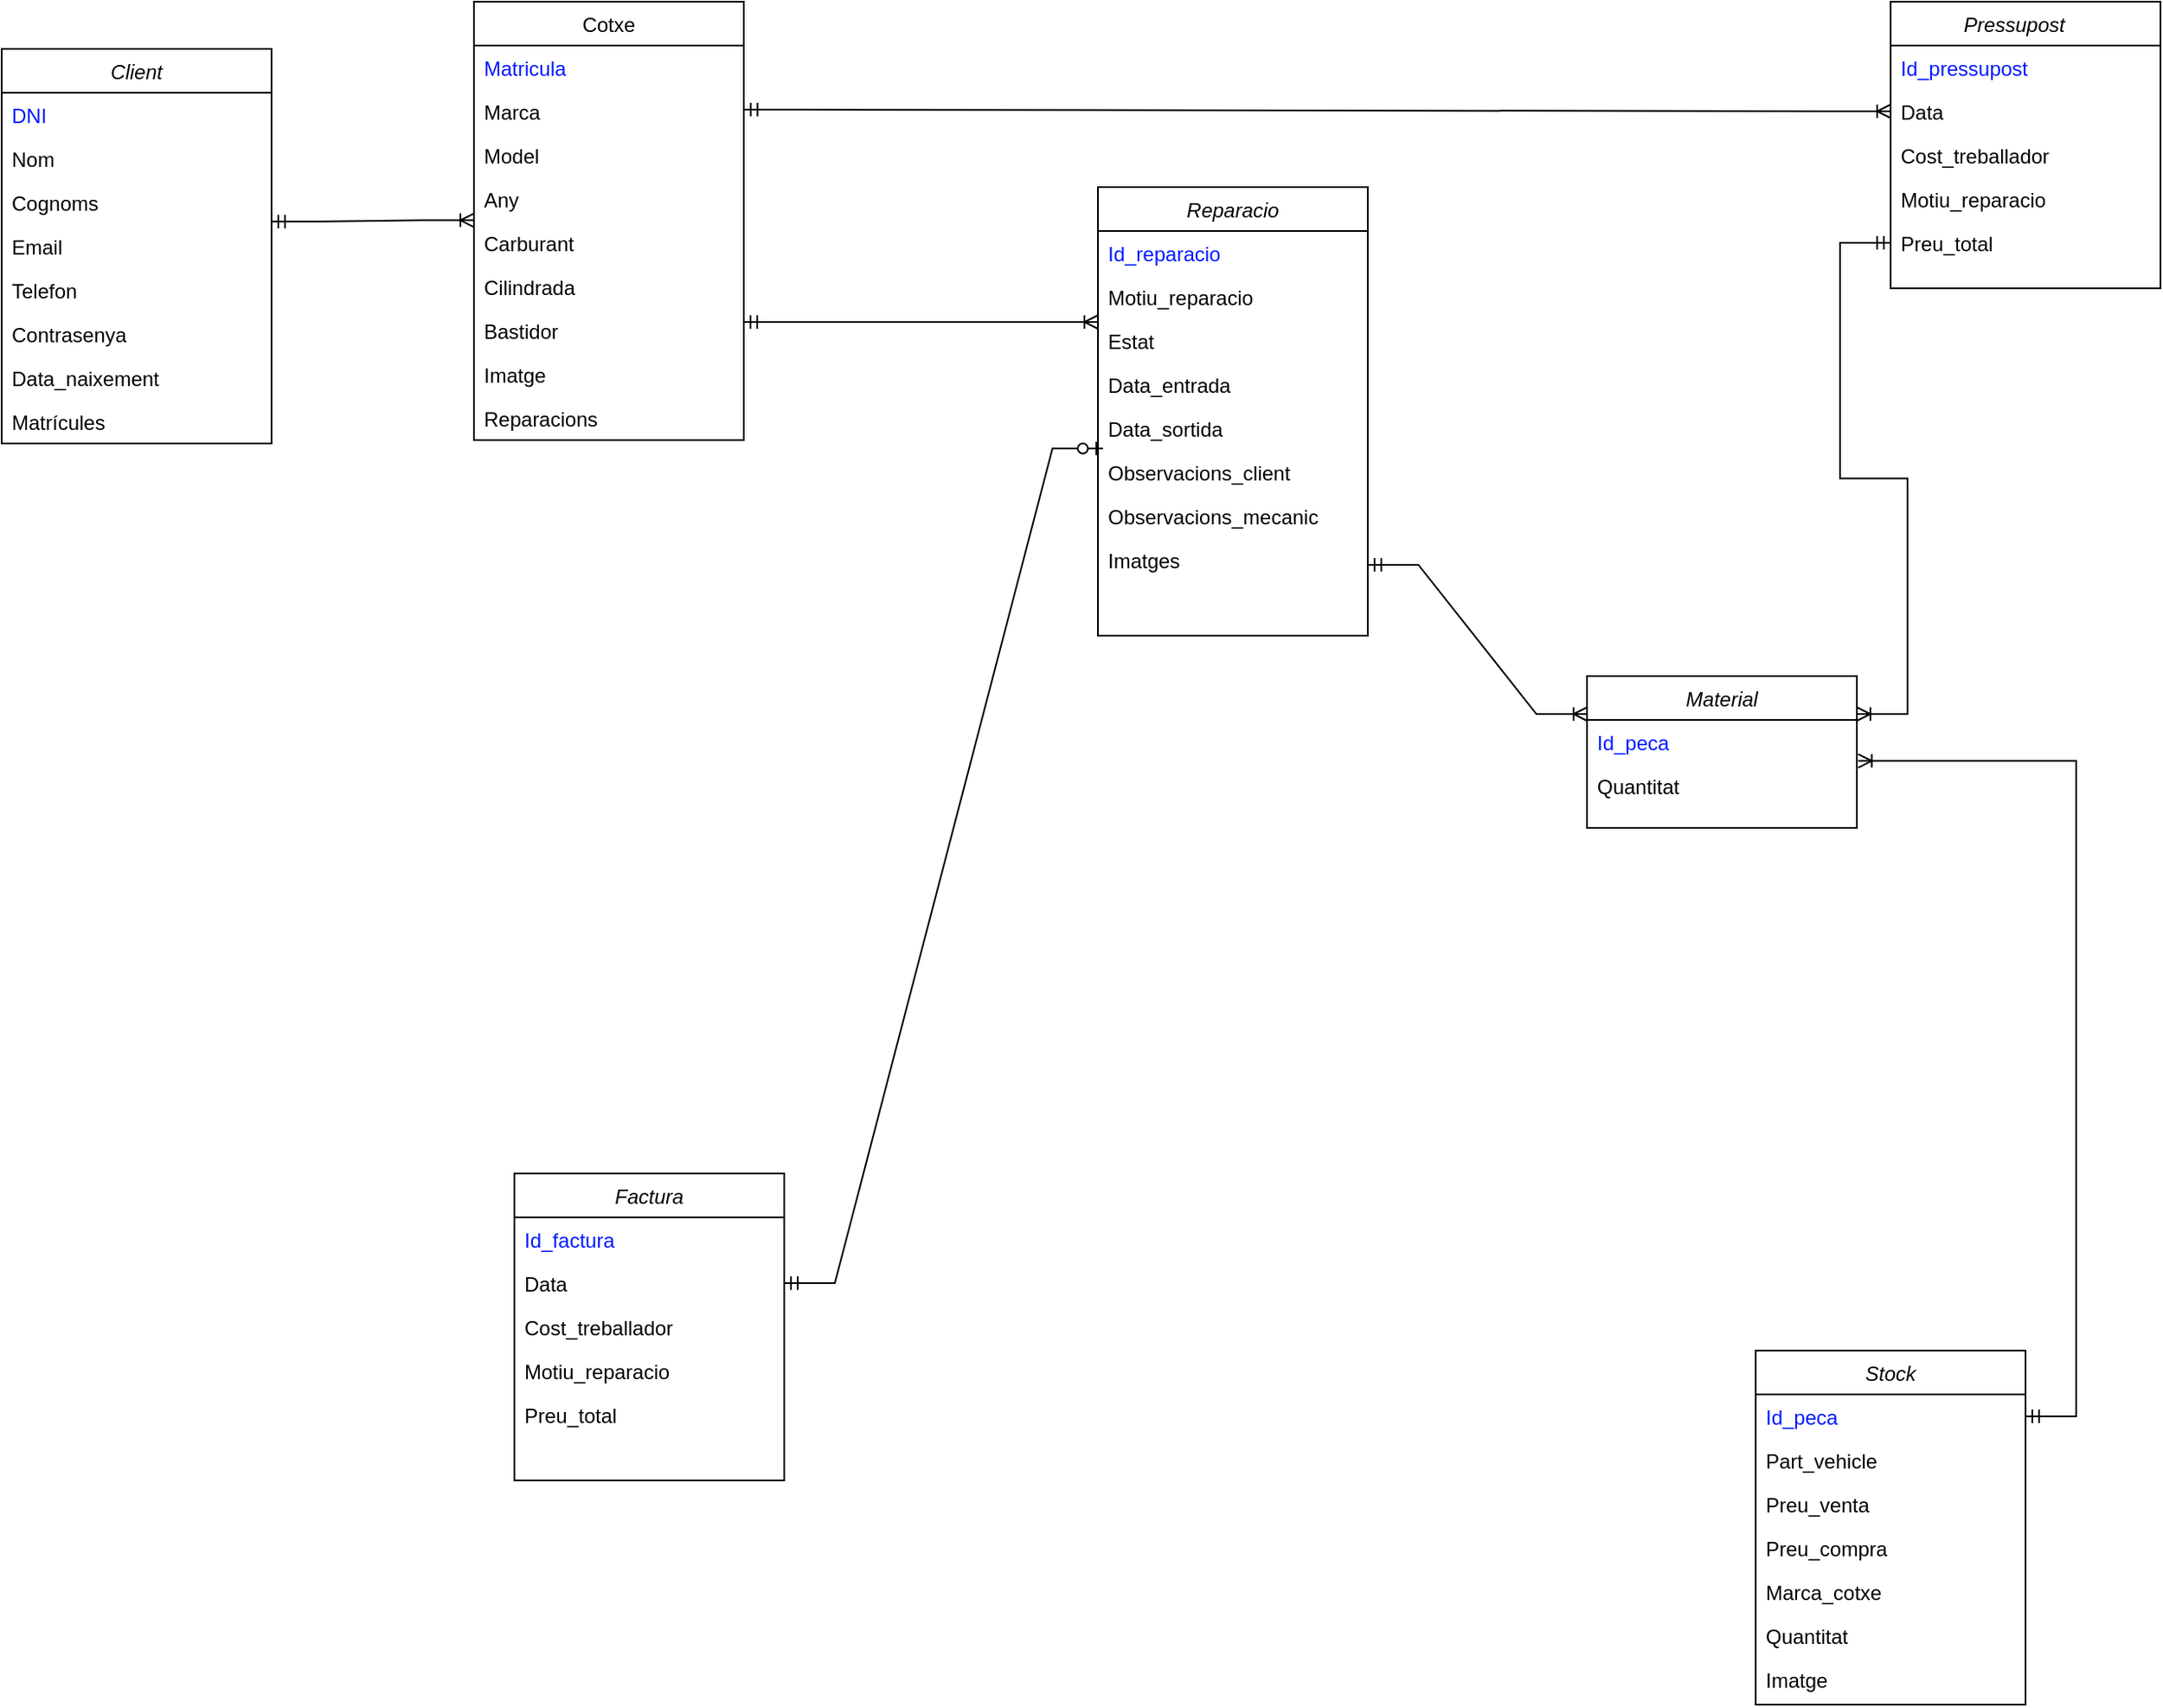 <mxfile version="26.1.3">
  <diagram id="C5RBs43oDa-KdzZeNtuy" name="Page-1">
    <mxGraphModel dx="1364" dy="795" grid="1" gridSize="10" guides="1" tooltips="1" connect="1" arrows="1" fold="1" page="1" pageScale="1" pageWidth="827" pageHeight="1169" math="0" shadow="0">
      <root>
        <mxCell id="WIyWlLk6GJQsqaUBKTNV-0" />
        <mxCell id="WIyWlLk6GJQsqaUBKTNV-1" parent="WIyWlLk6GJQsqaUBKTNV-0" />
        <mxCell id="zkfFHV4jXpPFQw0GAbJ--0" value="Client" style="swimlane;fontStyle=2;align=center;verticalAlign=top;childLayout=stackLayout;horizontal=1;startSize=26;horizontalStack=0;resizeParent=1;resizeLast=0;collapsible=1;marginBottom=0;rounded=0;shadow=0;strokeWidth=1;" parent="WIyWlLk6GJQsqaUBKTNV-1" vertex="1">
          <mxGeometry x="30" y="68" width="160" height="234" as="geometry">
            <mxRectangle x="230" y="140" width="160" height="26" as="alternateBounds" />
          </mxGeometry>
        </mxCell>
        <mxCell id="zkfFHV4jXpPFQw0GAbJ--1" value="DNI" style="text;align=left;verticalAlign=top;spacingLeft=4;spacingRight=4;overflow=hidden;rotatable=0;points=[[0,0.5],[1,0.5]];portConstraint=eastwest;fontColor=#0019FF;" parent="zkfFHV4jXpPFQw0GAbJ--0" vertex="1">
          <mxGeometry y="26" width="160" height="26" as="geometry" />
        </mxCell>
        <mxCell id="zkfFHV4jXpPFQw0GAbJ--2" value="Nom" style="text;align=left;verticalAlign=top;spacingLeft=4;spacingRight=4;overflow=hidden;rotatable=0;points=[[0,0.5],[1,0.5]];portConstraint=eastwest;rounded=0;shadow=0;html=0;" parent="zkfFHV4jXpPFQw0GAbJ--0" vertex="1">
          <mxGeometry y="52" width="160" height="26" as="geometry" />
        </mxCell>
        <mxCell id="zkfFHV4jXpPFQw0GAbJ--3" value="Cognoms" style="text;align=left;verticalAlign=top;spacingLeft=4;spacingRight=4;overflow=hidden;rotatable=0;points=[[0,0.5],[1,0.5]];portConstraint=eastwest;rounded=0;shadow=0;html=0;" parent="zkfFHV4jXpPFQw0GAbJ--0" vertex="1">
          <mxGeometry y="78" width="160" height="26" as="geometry" />
        </mxCell>
        <mxCell id="kk_KnP8FY8edetjL6T1r-1" value="Email" style="text;align=left;verticalAlign=top;spacingLeft=4;spacingRight=4;overflow=hidden;rotatable=0;points=[[0,0.5],[1,0.5]];portConstraint=eastwest;rounded=0;shadow=0;html=0;" parent="zkfFHV4jXpPFQw0GAbJ--0" vertex="1">
          <mxGeometry y="104" width="160" height="26" as="geometry" />
        </mxCell>
        <mxCell id="kk_KnP8FY8edetjL6T1r-2" value="Telefon" style="text;align=left;verticalAlign=top;spacingLeft=4;spacingRight=4;overflow=hidden;rotatable=0;points=[[0,0.5],[1,0.5]];portConstraint=eastwest;rounded=0;shadow=0;html=0;" parent="zkfFHV4jXpPFQw0GAbJ--0" vertex="1">
          <mxGeometry y="130" width="160" height="26" as="geometry" />
        </mxCell>
        <mxCell id="kk_KnP8FY8edetjL6T1r-3" value="Contrasenya" style="text;align=left;verticalAlign=top;spacingLeft=4;spacingRight=4;overflow=hidden;rotatable=0;points=[[0,0.5],[1,0.5]];portConstraint=eastwest;rounded=0;shadow=0;html=0;" parent="zkfFHV4jXpPFQw0GAbJ--0" vertex="1">
          <mxGeometry y="156" width="160" height="26" as="geometry" />
        </mxCell>
        <mxCell id="tGWm42ffMuF9oj1P_Umc-0" value="Data_naixement" style="text;align=left;verticalAlign=top;spacingLeft=4;spacingRight=4;overflow=hidden;rotatable=0;points=[[0,0.5],[1,0.5]];portConstraint=eastwest;rounded=0;shadow=0;html=0;" parent="zkfFHV4jXpPFQw0GAbJ--0" vertex="1">
          <mxGeometry y="182" width="160" height="26" as="geometry" />
        </mxCell>
        <mxCell id="tGWm42ffMuF9oj1P_Umc-1" value="Matrícules" style="text;align=left;verticalAlign=top;spacingLeft=4;spacingRight=4;overflow=hidden;rotatable=0;points=[[0,0.5],[1,0.5]];portConstraint=eastwest;rounded=0;shadow=0;html=0;" parent="zkfFHV4jXpPFQw0GAbJ--0" vertex="1">
          <mxGeometry y="208" width="160" height="26" as="geometry" />
        </mxCell>
        <mxCell id="zkfFHV4jXpPFQw0GAbJ--17" value="Cotxe" style="swimlane;fontStyle=0;align=center;verticalAlign=top;childLayout=stackLayout;horizontal=1;startSize=26;horizontalStack=0;resizeParent=1;resizeLast=0;collapsible=1;marginBottom=0;rounded=0;shadow=0;strokeWidth=1;" parent="WIyWlLk6GJQsqaUBKTNV-1" vertex="1">
          <mxGeometry x="310" y="40" width="160" height="260" as="geometry">
            <mxRectangle x="550" y="140" width="160" height="26" as="alternateBounds" />
          </mxGeometry>
        </mxCell>
        <mxCell id="zkfFHV4jXpPFQw0GAbJ--18" value="Matricula" style="text;align=left;verticalAlign=top;spacingLeft=4;spacingRight=4;overflow=hidden;rotatable=0;points=[[0,0.5],[1,0.5]];portConstraint=eastwest;fontColor=#0019FF;" parent="zkfFHV4jXpPFQw0GAbJ--17" vertex="1">
          <mxGeometry y="26" width="160" height="26" as="geometry" />
        </mxCell>
        <mxCell id="zkfFHV4jXpPFQw0GAbJ--19" value="Marca" style="text;align=left;verticalAlign=top;spacingLeft=4;spacingRight=4;overflow=hidden;rotatable=0;points=[[0,0.5],[1,0.5]];portConstraint=eastwest;rounded=0;shadow=0;html=0;" parent="zkfFHV4jXpPFQw0GAbJ--17" vertex="1">
          <mxGeometry y="52" width="160" height="26" as="geometry" />
        </mxCell>
        <mxCell id="zkfFHV4jXpPFQw0GAbJ--20" value="Model" style="text;align=left;verticalAlign=top;spacingLeft=4;spacingRight=4;overflow=hidden;rotatable=0;points=[[0,0.5],[1,0.5]];portConstraint=eastwest;rounded=0;shadow=0;html=0;" parent="zkfFHV4jXpPFQw0GAbJ--17" vertex="1">
          <mxGeometry y="78" width="160" height="26" as="geometry" />
        </mxCell>
        <mxCell id="zkfFHV4jXpPFQw0GAbJ--21" value="Any" style="text;align=left;verticalAlign=top;spacingLeft=4;spacingRight=4;overflow=hidden;rotatable=0;points=[[0,0.5],[1,0.5]];portConstraint=eastwest;rounded=0;shadow=0;html=0;" parent="zkfFHV4jXpPFQw0GAbJ--17" vertex="1">
          <mxGeometry y="104" width="160" height="26" as="geometry" />
        </mxCell>
        <mxCell id="zkfFHV4jXpPFQw0GAbJ--22" value="Carburant" style="text;align=left;verticalAlign=top;spacingLeft=4;spacingRight=4;overflow=hidden;rotatable=0;points=[[0,0.5],[1,0.5]];portConstraint=eastwest;rounded=0;shadow=0;html=0;" parent="zkfFHV4jXpPFQw0GAbJ--17" vertex="1">
          <mxGeometry y="130" width="160" height="26" as="geometry" />
        </mxCell>
        <mxCell id="kk_KnP8FY8edetjL6T1r-5" value="Cilindrada" style="text;align=left;verticalAlign=top;spacingLeft=4;spacingRight=4;overflow=hidden;rotatable=0;points=[[0,0.5],[1,0.5]];portConstraint=eastwest;rounded=0;shadow=0;html=0;" parent="zkfFHV4jXpPFQw0GAbJ--17" vertex="1">
          <mxGeometry y="156" width="160" height="26" as="geometry" />
        </mxCell>
        <mxCell id="kk_KnP8FY8edetjL6T1r-6" value="Bastidor" style="text;align=left;verticalAlign=top;spacingLeft=4;spacingRight=4;overflow=hidden;rotatable=0;points=[[0,0.5],[1,0.5]];portConstraint=eastwest;rounded=0;shadow=0;html=0;" parent="zkfFHV4jXpPFQw0GAbJ--17" vertex="1">
          <mxGeometry y="182" width="160" height="26" as="geometry" />
        </mxCell>
        <mxCell id="kk_KnP8FY8edetjL6T1r-7" value="Imatge" style="text;align=left;verticalAlign=top;spacingLeft=4;spacingRight=4;overflow=hidden;rotatable=0;points=[[0,0.5],[1,0.5]];portConstraint=eastwest;rounded=0;shadow=0;html=0;" parent="zkfFHV4jXpPFQw0GAbJ--17" vertex="1">
          <mxGeometry y="208" width="160" height="26" as="geometry" />
        </mxCell>
        <mxCell id="kk_KnP8FY8edetjL6T1r-83" value="Reparacions" style="text;align=left;verticalAlign=top;spacingLeft=4;spacingRight=4;overflow=hidden;rotatable=0;points=[[0,0.5],[1,0.5]];portConstraint=eastwest;rounded=0;shadow=0;html=0;" parent="zkfFHV4jXpPFQw0GAbJ--17" vertex="1">
          <mxGeometry y="234" width="160" height="26" as="geometry" />
        </mxCell>
        <mxCell id="kk_KnP8FY8edetjL6T1r-8" value="Reparacio" style="swimlane;fontStyle=2;align=center;verticalAlign=top;childLayout=stackLayout;horizontal=1;startSize=26;horizontalStack=0;resizeParent=1;resizeLast=0;collapsible=1;marginBottom=0;rounded=0;shadow=0;strokeWidth=1;" parent="WIyWlLk6GJQsqaUBKTNV-1" vertex="1">
          <mxGeometry x="680" y="150" width="160" height="266" as="geometry">
            <mxRectangle x="230" y="140" width="160" height="26" as="alternateBounds" />
          </mxGeometry>
        </mxCell>
        <mxCell id="kk_KnP8FY8edetjL6T1r-11" value="Id_reparacio" style="text;align=left;verticalAlign=top;spacingLeft=4;spacingRight=4;overflow=hidden;rotatable=0;points=[[0,0.5],[1,0.5]];portConstraint=eastwest;rounded=0;shadow=0;html=0;fontColor=#0019FF;" parent="kk_KnP8FY8edetjL6T1r-8" vertex="1">
          <mxGeometry y="26" width="160" height="26" as="geometry" />
        </mxCell>
        <mxCell id="kk_KnP8FY8edetjL6T1r-47" value="Motiu_reparacio" style="text;align=left;verticalAlign=top;spacingLeft=4;spacingRight=4;overflow=hidden;rotatable=0;points=[[0,0.5],[1,0.5]];portConstraint=eastwest;rounded=0;shadow=0;html=0;" parent="kk_KnP8FY8edetjL6T1r-8" vertex="1">
          <mxGeometry y="52" width="160" height="26" as="geometry" />
        </mxCell>
        <mxCell id="kk_KnP8FY8edetjL6T1r-16" value="Estat" style="text;align=left;verticalAlign=top;spacingLeft=4;spacingRight=4;overflow=hidden;rotatable=0;points=[[0,0.5],[1,0.5]];portConstraint=eastwest;rounded=0;shadow=0;html=0;" parent="kk_KnP8FY8edetjL6T1r-8" vertex="1">
          <mxGeometry y="78" width="160" height="26" as="geometry" />
        </mxCell>
        <mxCell id="kk_KnP8FY8edetjL6T1r-17" value="Data_entrada" style="text;align=left;verticalAlign=top;spacingLeft=4;spacingRight=4;overflow=hidden;rotatable=0;points=[[0,0.5],[1,0.5]];portConstraint=eastwest;rounded=0;shadow=0;html=0;" parent="kk_KnP8FY8edetjL6T1r-8" vertex="1">
          <mxGeometry y="104" width="160" height="26" as="geometry" />
        </mxCell>
        <mxCell id="kk_KnP8FY8edetjL6T1r-18" value="Data_sortida" style="text;align=left;verticalAlign=top;spacingLeft=4;spacingRight=4;overflow=hidden;rotatable=0;points=[[0,0.5],[1,0.5]];portConstraint=eastwest;rounded=0;shadow=0;html=0;" parent="kk_KnP8FY8edetjL6T1r-8" vertex="1">
          <mxGeometry y="130" width="160" height="26" as="geometry" />
        </mxCell>
        <mxCell id="kk_KnP8FY8edetjL6T1r-19" value="Observacions_client" style="text;align=left;verticalAlign=top;spacingLeft=4;spacingRight=4;overflow=hidden;rotatable=0;points=[[0,0.5],[1,0.5]];portConstraint=eastwest;rounded=0;shadow=0;html=0;" parent="kk_KnP8FY8edetjL6T1r-8" vertex="1">
          <mxGeometry y="156" width="160" height="26" as="geometry" />
        </mxCell>
        <mxCell id="kk_KnP8FY8edetjL6T1r-20" value="Observacions_mecanic" style="text;align=left;verticalAlign=top;spacingLeft=4;spacingRight=4;overflow=hidden;rotatable=0;points=[[0,0.5],[1,0.5]];portConstraint=eastwest;rounded=0;shadow=0;html=0;" parent="kk_KnP8FY8edetjL6T1r-8" vertex="1">
          <mxGeometry y="182" width="160" height="26" as="geometry" />
        </mxCell>
        <mxCell id="kk_KnP8FY8edetjL6T1r-34" value="Imatges" style="text;align=left;verticalAlign=top;spacingLeft=4;spacingRight=4;overflow=hidden;rotatable=0;points=[[0,0.5],[1,0.5]];portConstraint=eastwest;rounded=0;shadow=0;html=0;" parent="kk_KnP8FY8edetjL6T1r-8" vertex="1">
          <mxGeometry y="208" width="160" height="32" as="geometry" />
        </mxCell>
        <mxCell id="kk_KnP8FY8edetjL6T1r-23" value="Pressupost    " style="swimlane;fontStyle=2;align=center;verticalAlign=top;childLayout=stackLayout;horizontal=1;startSize=26;horizontalStack=0;resizeParent=1;resizeLast=0;collapsible=1;marginBottom=0;rounded=0;shadow=0;strokeWidth=1;" parent="WIyWlLk6GJQsqaUBKTNV-1" vertex="1">
          <mxGeometry x="1150" y="40" width="160" height="170" as="geometry">
            <mxRectangle x="230" y="140" width="160" height="26" as="alternateBounds" />
          </mxGeometry>
        </mxCell>
        <mxCell id="kk_KnP8FY8edetjL6T1r-24" value="Id_pressupost" style="text;align=left;verticalAlign=top;spacingLeft=4;spacingRight=4;overflow=hidden;rotatable=0;points=[[0,0.5],[1,0.5]];portConstraint=eastwest;rounded=0;shadow=0;html=0;fontColor=#0019FF;" parent="kk_KnP8FY8edetjL6T1r-23" vertex="1">
          <mxGeometry y="26" width="160" height="26" as="geometry" />
        </mxCell>
        <mxCell id="kk_KnP8FY8edetjL6T1r-49" value="Data" style="text;align=left;verticalAlign=top;spacingLeft=4;spacingRight=4;overflow=hidden;rotatable=0;points=[[0,0.5],[1,0.5]];portConstraint=eastwest;rounded=0;shadow=0;html=0;" parent="kk_KnP8FY8edetjL6T1r-23" vertex="1">
          <mxGeometry y="52" width="160" height="26" as="geometry" />
        </mxCell>
        <mxCell id="kk_KnP8FY8edetjL6T1r-44" value="Cost_treballador" style="text;align=left;verticalAlign=top;spacingLeft=4;spacingRight=4;overflow=hidden;rotatable=0;points=[[0,0.5],[1,0.5]];portConstraint=eastwest;rounded=0;shadow=0;html=0;" parent="kk_KnP8FY8edetjL6T1r-23" vertex="1">
          <mxGeometry y="78" width="160" height="26" as="geometry" />
        </mxCell>
        <mxCell id="kk_KnP8FY8edetjL6T1r-45" value="Motiu_reparacio" style="text;align=left;verticalAlign=top;spacingLeft=4;spacingRight=4;overflow=hidden;rotatable=0;points=[[0,0.5],[1,0.5]];portConstraint=eastwest;rounded=0;shadow=0;html=0;" parent="kk_KnP8FY8edetjL6T1r-23" vertex="1">
          <mxGeometry y="104" width="160" height="26" as="geometry" />
        </mxCell>
        <mxCell id="kk_KnP8FY8edetjL6T1r-48" value="Preu_total" style="text;align=left;verticalAlign=top;spacingLeft=4;spacingRight=4;overflow=hidden;rotatable=0;points=[[0,0.5],[1,0.5]];portConstraint=eastwest;rounded=0;shadow=0;html=0;" parent="kk_KnP8FY8edetjL6T1r-23" vertex="1">
          <mxGeometry y="130" width="160" height="26" as="geometry" />
        </mxCell>
        <mxCell id="kk_KnP8FY8edetjL6T1r-35" value="Material" style="swimlane;fontStyle=2;align=center;verticalAlign=top;childLayout=stackLayout;horizontal=1;startSize=26;horizontalStack=0;resizeParent=1;resizeLast=0;collapsible=1;marginBottom=0;rounded=0;shadow=0;strokeWidth=1;" parent="WIyWlLk6GJQsqaUBKTNV-1" vertex="1">
          <mxGeometry x="970" y="440" width="160" height="90" as="geometry">
            <mxRectangle x="230" y="140" width="160" height="26" as="alternateBounds" />
          </mxGeometry>
        </mxCell>
        <mxCell id="kk_KnP8FY8edetjL6T1r-36" value="Id_peca        " style="text;align=left;verticalAlign=top;spacingLeft=4;spacingRight=4;overflow=hidden;rotatable=0;points=[[0,0.5],[1,0.5]];portConstraint=eastwest;rounded=0;shadow=0;html=0;fontColor=#0019FF;" parent="kk_KnP8FY8edetjL6T1r-35" vertex="1">
          <mxGeometry y="26" width="160" height="26" as="geometry" />
        </mxCell>
        <mxCell id="kk_KnP8FY8edetjL6T1r-41" value="Quantitat" style="text;align=left;verticalAlign=top;spacingLeft=4;spacingRight=4;overflow=hidden;rotatable=0;points=[[0,0.5],[1,0.5]];portConstraint=eastwest;rounded=0;shadow=0;html=0;" parent="kk_KnP8FY8edetjL6T1r-35" vertex="1">
          <mxGeometry y="52" width="160" height="26" as="geometry" />
        </mxCell>
        <mxCell id="kk_KnP8FY8edetjL6T1r-50" value="Factura" style="swimlane;fontStyle=2;align=center;verticalAlign=top;childLayout=stackLayout;horizontal=1;startSize=26;horizontalStack=0;resizeParent=1;resizeLast=0;collapsible=1;marginBottom=0;rounded=0;shadow=0;strokeWidth=1;" parent="WIyWlLk6GJQsqaUBKTNV-1" vertex="1">
          <mxGeometry x="334" y="735" width="160" height="182" as="geometry">
            <mxRectangle x="230" y="140" width="160" height="26" as="alternateBounds" />
          </mxGeometry>
        </mxCell>
        <mxCell id="kk_KnP8FY8edetjL6T1r-51" value="Id_factura" style="text;align=left;verticalAlign=top;spacingLeft=4;spacingRight=4;overflow=hidden;rotatable=0;points=[[0,0.5],[1,0.5]];portConstraint=eastwest;rounded=0;shadow=0;html=0;fontColor=#0019FF;" parent="kk_KnP8FY8edetjL6T1r-50" vertex="1">
          <mxGeometry y="26" width="160" height="26" as="geometry" />
        </mxCell>
        <mxCell id="kk_KnP8FY8edetjL6T1r-55" value="Data" style="text;align=left;verticalAlign=top;spacingLeft=4;spacingRight=4;overflow=hidden;rotatable=0;points=[[0,0.5],[1,0.5]];portConstraint=eastwest;rounded=0;shadow=0;html=0;" parent="kk_KnP8FY8edetjL6T1r-50" vertex="1">
          <mxGeometry y="52" width="160" height="26" as="geometry" />
        </mxCell>
        <mxCell id="kk_KnP8FY8edetjL6T1r-56" value="Cost_treballador" style="text;align=left;verticalAlign=top;spacingLeft=4;spacingRight=4;overflow=hidden;rotatable=0;points=[[0,0.5],[1,0.5]];portConstraint=eastwest;rounded=0;shadow=0;html=0;" parent="kk_KnP8FY8edetjL6T1r-50" vertex="1">
          <mxGeometry y="78" width="160" height="26" as="geometry" />
        </mxCell>
        <mxCell id="kk_KnP8FY8edetjL6T1r-57" value="Motiu_reparacio" style="text;align=left;verticalAlign=top;spacingLeft=4;spacingRight=4;overflow=hidden;rotatable=0;points=[[0,0.5],[1,0.5]];portConstraint=eastwest;rounded=0;shadow=0;html=0;" parent="kk_KnP8FY8edetjL6T1r-50" vertex="1">
          <mxGeometry y="104" width="160" height="26" as="geometry" />
        </mxCell>
        <mxCell id="kk_KnP8FY8edetjL6T1r-58" value="Preu_total" style="text;align=left;verticalAlign=top;spacingLeft=4;spacingRight=4;overflow=hidden;rotatable=0;points=[[0,0.5],[1,0.5]];portConstraint=eastwest;rounded=0;shadow=0;html=0;" parent="kk_KnP8FY8edetjL6T1r-50" vertex="1">
          <mxGeometry y="130" width="160" height="26" as="geometry" />
        </mxCell>
        <mxCell id="tGWm42ffMuF9oj1P_Umc-2" value="Stock" style="swimlane;fontStyle=2;align=center;verticalAlign=top;childLayout=stackLayout;horizontal=1;startSize=26;horizontalStack=0;resizeParent=1;resizeLast=0;collapsible=1;marginBottom=0;rounded=0;shadow=0;strokeWidth=1;" parent="WIyWlLk6GJQsqaUBKTNV-1" vertex="1">
          <mxGeometry x="1070" y="840" width="160" height="210" as="geometry">
            <mxRectangle x="230" y="140" width="160" height="26" as="alternateBounds" />
          </mxGeometry>
        </mxCell>
        <mxCell id="tGWm42ffMuF9oj1P_Umc-3" value="Id_peca        " style="text;align=left;verticalAlign=top;spacingLeft=4;spacingRight=4;overflow=hidden;rotatable=0;points=[[0,0.5],[1,0.5]];portConstraint=eastwest;rounded=0;shadow=0;html=0;fontColor=#0019FF;" parent="tGWm42ffMuF9oj1P_Umc-2" vertex="1">
          <mxGeometry y="26" width="160" height="26" as="geometry" />
        </mxCell>
        <mxCell id="tGWm42ffMuF9oj1P_Umc-4" value="Part_vehicle" style="text;align=left;verticalAlign=top;spacingLeft=4;spacingRight=4;overflow=hidden;rotatable=0;points=[[0,0.5],[1,0.5]];portConstraint=eastwest;rounded=0;shadow=0;html=0;" parent="tGWm42ffMuF9oj1P_Umc-2" vertex="1">
          <mxGeometry y="52" width="160" height="26" as="geometry" />
        </mxCell>
        <mxCell id="tGWm42ffMuF9oj1P_Umc-5" value="Preu_venta" style="text;align=left;verticalAlign=top;spacingLeft=4;spacingRight=4;overflow=hidden;rotatable=0;points=[[0,0.5],[1,0.5]];portConstraint=eastwest;rounded=0;shadow=0;html=0;" parent="tGWm42ffMuF9oj1P_Umc-2" vertex="1">
          <mxGeometry y="78" width="160" height="26" as="geometry" />
        </mxCell>
        <mxCell id="tGWm42ffMuF9oj1P_Umc-10" value="Preu_compra" style="text;align=left;verticalAlign=top;spacingLeft=4;spacingRight=4;overflow=hidden;rotatable=0;points=[[0,0.5],[1,0.5]];portConstraint=eastwest;rounded=0;shadow=0;html=0;" parent="tGWm42ffMuF9oj1P_Umc-2" vertex="1">
          <mxGeometry y="104" width="160" height="26" as="geometry" />
        </mxCell>
        <mxCell id="tGWm42ffMuF9oj1P_Umc-6" value="Marca_cotxe" style="text;align=left;verticalAlign=top;spacingLeft=4;spacingRight=4;overflow=hidden;rotatable=0;points=[[0,0.5],[1,0.5]];portConstraint=eastwest;rounded=0;shadow=0;html=0;" parent="tGWm42ffMuF9oj1P_Umc-2" vertex="1">
          <mxGeometry y="130" width="160" height="26" as="geometry" />
        </mxCell>
        <mxCell id="tGWm42ffMuF9oj1P_Umc-8" value="Quantitat" style="text;align=left;verticalAlign=top;spacingLeft=4;spacingRight=4;overflow=hidden;rotatable=0;points=[[0,0.5],[1,0.5]];portConstraint=eastwest;rounded=0;shadow=0;html=0;" parent="tGWm42ffMuF9oj1P_Umc-2" vertex="1">
          <mxGeometry y="156" width="160" height="26" as="geometry" />
        </mxCell>
        <mxCell id="tGWm42ffMuF9oj1P_Umc-9" value="Imatge" style="text;align=left;verticalAlign=top;spacingLeft=4;spacingRight=4;overflow=hidden;rotatable=0;points=[[0,0.5],[1,0.5]];portConstraint=eastwest;rounded=0;shadow=0;html=0;" parent="tGWm42ffMuF9oj1P_Umc-2" vertex="1">
          <mxGeometry y="182" width="160" height="26" as="geometry" />
        </mxCell>
        <mxCell id="tGWm42ffMuF9oj1P_Umc-28" value="" style="edgeStyle=entityRelationEdgeStyle;fontSize=12;html=1;endArrow=ERoneToMany;startArrow=ERmandOne;rounded=0;exitX=1;exitY=0.779;exitDx=0;exitDy=0;exitPerimeter=0;entryX=0;entryY=0.828;entryDx=0;entryDy=0;entryPerimeter=0;" parent="WIyWlLk6GJQsqaUBKTNV-1" edge="1">
          <mxGeometry width="100" height="100" relative="1" as="geometry">
            <mxPoint x="190" y="170.364" as="sourcePoint" />
            <mxPoint x="310" y="169.638" as="targetPoint" />
          </mxGeometry>
        </mxCell>
        <mxCell id="tGWm42ffMuF9oj1P_Umc-29" value="" style="edgeStyle=entityRelationEdgeStyle;fontSize=12;html=1;endArrow=ERoneToMany;startArrow=ERmandOne;rounded=0;exitX=1.001;exitY=0.463;exitDx=0;exitDy=0;exitPerimeter=0;entryX=0;entryY=0.5;entryDx=0;entryDy=0;" parent="WIyWlLk6GJQsqaUBKTNV-1" source="zkfFHV4jXpPFQw0GAbJ--19" target="kk_KnP8FY8edetjL6T1r-49" edge="1">
          <mxGeometry width="100" height="100" relative="1" as="geometry">
            <mxPoint x="600" y="110.724" as="sourcePoint" />
            <mxPoint x="720" y="109.998" as="targetPoint" />
          </mxGeometry>
        </mxCell>
        <mxCell id="tGWm42ffMuF9oj1P_Umc-30" value="" style="edgeStyle=entityRelationEdgeStyle;fontSize=12;html=1;endArrow=ERoneToMany;startArrow=ERmandOne;rounded=0;exitX=1.001;exitY=0.463;exitDx=0;exitDy=0;exitPerimeter=0;" parent="WIyWlLk6GJQsqaUBKTNV-1" edge="1">
          <mxGeometry width="100" height="100" relative="1" as="geometry">
            <mxPoint x="470" y="230" as="sourcePoint" />
            <mxPoint x="680" y="230" as="targetPoint" />
          </mxGeometry>
        </mxCell>
        <mxCell id="tGWm42ffMuF9oj1P_Umc-31" value="" style="edgeStyle=entityRelationEdgeStyle;fontSize=12;html=1;endArrow=ERoneToMany;startArrow=ERmandOne;rounded=0;entryX=1;entryY=0.25;entryDx=0;entryDy=0;exitX=0;exitY=0.5;exitDx=0;exitDy=0;" parent="WIyWlLk6GJQsqaUBKTNV-1" source="kk_KnP8FY8edetjL6T1r-48" target="kk_KnP8FY8edetjL6T1r-35" edge="1">
          <mxGeometry width="100" height="100" relative="1" as="geometry">
            <mxPoint x="1210" y="260" as="sourcePoint" />
            <mxPoint x="1150" y="280" as="targetPoint" />
          </mxGeometry>
        </mxCell>
        <mxCell id="tGWm42ffMuF9oj1P_Umc-33" value="" style="edgeStyle=entityRelationEdgeStyle;fontSize=12;html=1;endArrow=ERoneToMany;startArrow=ERmandOne;rounded=0;entryX=1.005;entryY=0.933;entryDx=0;entryDy=0;entryPerimeter=0;" parent="WIyWlLk6GJQsqaUBKTNV-1" source="tGWm42ffMuF9oj1P_Umc-3" target="kk_KnP8FY8edetjL6T1r-36" edge="1">
          <mxGeometry width="100" height="100" relative="1" as="geometry">
            <mxPoint x="830" y="650" as="sourcePoint" />
            <mxPoint x="1200" y="580" as="targetPoint" />
            <Array as="points">
              <mxPoint x="1170" y="610" />
              <mxPoint x="1140" y="600" />
              <mxPoint x="1170" y="530" />
            </Array>
          </mxGeometry>
        </mxCell>
        <mxCell id="tGWm42ffMuF9oj1P_Umc-34" value="" style="edgeStyle=entityRelationEdgeStyle;fontSize=12;html=1;endArrow=ERoneToMany;startArrow=ERmandOne;rounded=0;exitX=1;exitY=0.5;exitDx=0;exitDy=0;entryX=0;entryY=0.25;entryDx=0;entryDy=0;" parent="WIyWlLk6GJQsqaUBKTNV-1" source="kk_KnP8FY8edetjL6T1r-34" target="kk_KnP8FY8edetjL6T1r-35" edge="1">
          <mxGeometry width="100" height="100" relative="1" as="geometry">
            <mxPoint x="780" y="550" as="sourcePoint" />
            <mxPoint x="880" y="450" as="targetPoint" />
          </mxGeometry>
        </mxCell>
        <mxCell id="3_d5j0bf-4YRGXBvdV3r-3" value="" style="edgeStyle=entityRelationEdgeStyle;fontSize=12;html=1;endArrow=ERzeroToOne;startArrow=ERmandOne;rounded=0;entryX=0.019;entryY=-0.038;entryDx=0;entryDy=0;entryPerimeter=0;exitX=1;exitY=0.5;exitDx=0;exitDy=0;" edge="1" parent="WIyWlLk6GJQsqaUBKTNV-1" target="kk_KnP8FY8edetjL6T1r-19">
          <mxGeometry width="100" height="100" relative="1" as="geometry">
            <mxPoint x="494" y="800" as="sourcePoint" />
            <mxPoint x="750" y="390" as="targetPoint" />
          </mxGeometry>
        </mxCell>
      </root>
    </mxGraphModel>
  </diagram>
</mxfile>
